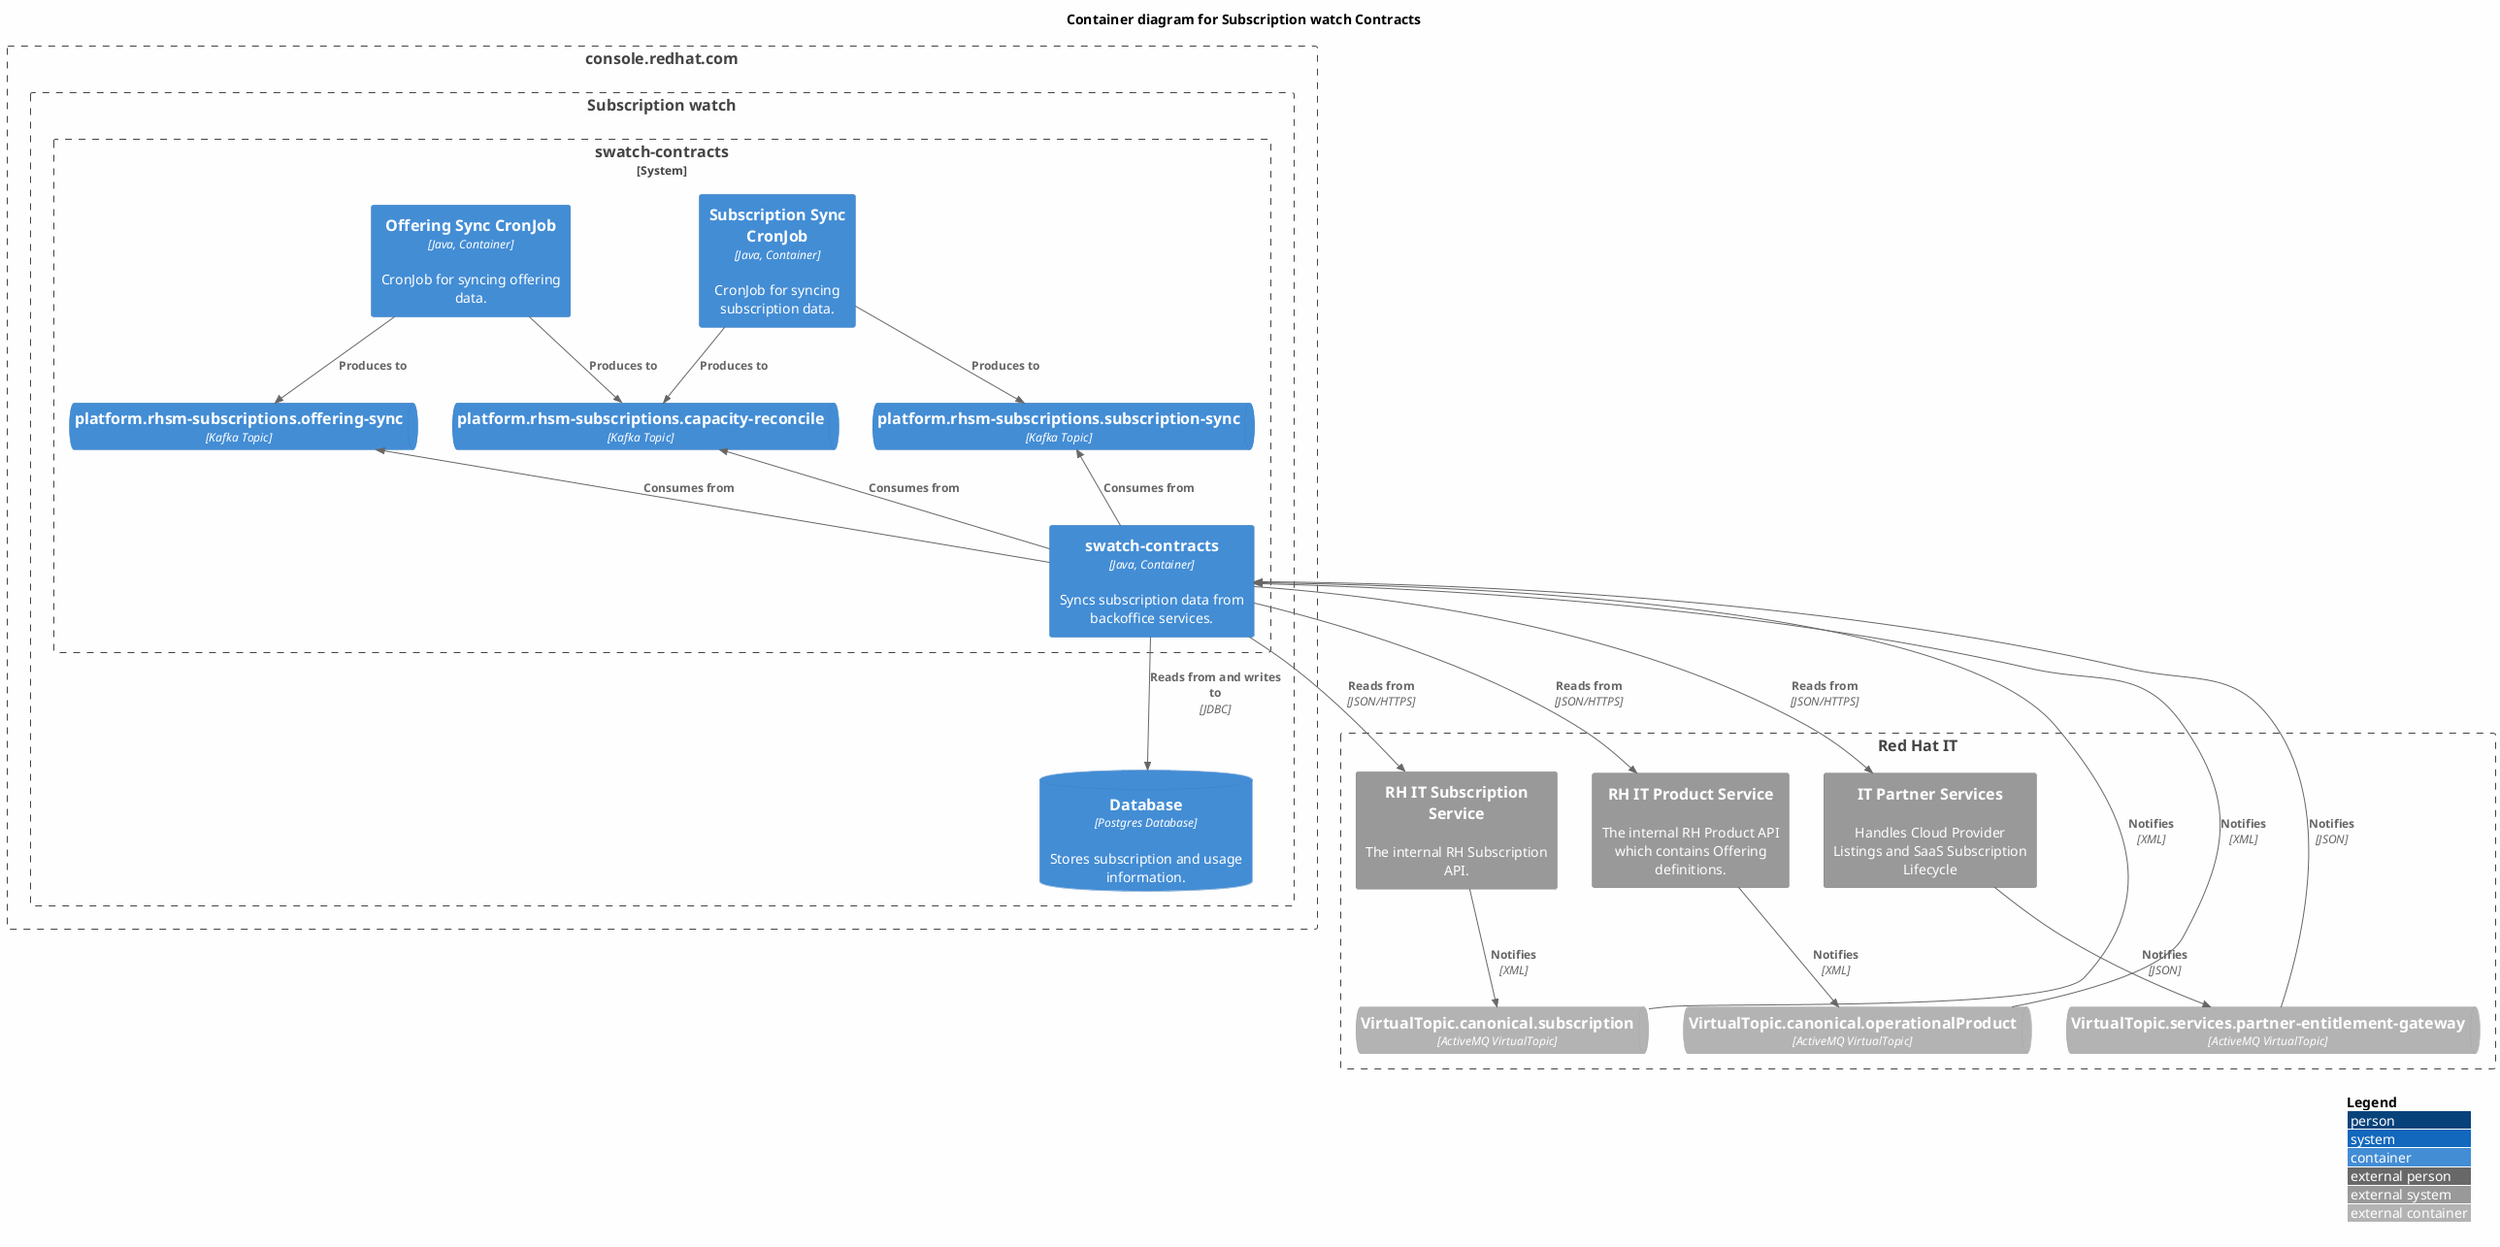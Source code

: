 @startuml
!include <C4/C4_Container>

' see https://forum.plantuml.net/8356/white-backgrounds-are-rendered-transparent-in-svg
skinparam backgroundColor #FEFEFE

LAYOUT_WITH_LEGEND()

title Container diagram for Subscription watch Contracts

Boundary(crc, console.redhat.com) {
  Boundary(swatch, "Subscription watch") {
    System_Boundary(subscription_sync, "swatch-contracts") {
      Container(subscription_sync_job, "Subscription Sync CronJob", "Java, Container", "CronJob for syncing subscription data.")
      Container(offering_sync_job, "Offering Sync CronJob", "Java, Container", "CronJob for syncing offering data.")
      Container(contracts, "swatch-contracts", "Java, Container", "Syncs subscription data from backoffice services.")
      ContainerQueue(offering_sync_tasks, "platform.rhsm-subscriptions.offering-sync", "Kafka Topic")
      ContainerQueue(capacity_reconcile_tasks, "platform.rhsm-subscriptions.capacity-reconcile", "Kafka Topic")
      ContainerQueue(subscription_sync_tasks, "platform.rhsm-subscriptions.subscription-sync", "Kafka Topic")
    }
    ContainerDb(db, "Database", "Postgres Database", "Stores subscription and usage information.")
  }
}

Boundary(rhit, "Red Hat IT") {
  System_Ext(rhit_subscriptions, "RH IT Subscription Service", "The internal RH Subscription API.")
  System_Ext(rhit_product, "RH IT Product Service", "The internal RH Product API which contains Offering definitions.")
  System_Ext(partnergw, "IT Partner Services", "Handles Cloud Provider Listings and SaaS Subscription Lifecycle")
  ContainerQueue_Ext(rhit_umb_subscription, "VirtualTopic.canonical.subscription", "ActiveMQ VirtualTopic")
  ContainerQueue_Ext(rhit_umb_product, "VirtualTopic.canonical.operationalProduct", "ActiveMQ VirtualTopic")
  ContainerQueue_Ext(rhit_contracts, "VirtualTopic.services.partner-entitlement-gateway", "ActiveMQ VirtualTopic")
}

' capacity ingress process
Rel(subscription_sync_job, subscription_sync_tasks, "Produces to")
Rel(subscription_sync_job, capacity_reconcile_tasks, "Produces to")
Rel(offering_sync_job, offering_sync_tasks, "Produces to")
Rel(offering_sync_job, capacity_reconcile_tasks, "Produces to")
Rel_Back(subscription_sync_tasks, contracts, "Consumes from")
Rel_Back(capacity_reconcile_tasks, contracts, "Consumes from")
Rel_Back(offering_sync_tasks, contracts, "Consumes from")
Rel(contracts, db, "Reads from and writes to", "JDBC")
Rel(contracts, rhit_subscriptions, "Reads from", "JSON/HTTPS")
Rel_Back(contracts, rhit_umb_subscription, "Notifies", "XML")
Rel_Back(contracts, rhit_umb_product, "Notifies", "XML")
Rel_Back(contracts, rhit_contracts, "Notifies", "JSON")
Rel(contracts, rhit_product, "Reads from", "JSON/HTTPS")
Rel(contracts, partnergw, "Reads from", "JSON/HTTPS")
Rel(rhit_product, rhit_umb_product, "Notifies", "XML")
Rel(rhit_subscriptions, rhit_umb_subscription, "Notifies", "XML")
Rel(partnergw, rhit_contracts, "Notifies", "JSON")
@enduml
